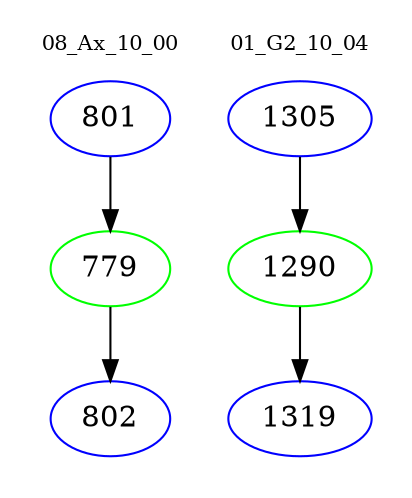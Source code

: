 digraph{
subgraph cluster_0 {
color = white
label = "08_Ax_10_00";
fontsize=10;
T0_801 [label="801", color="blue"]
T0_801 -> T0_779 [color="black"]
T0_779 [label="779", color="green"]
T0_779 -> T0_802 [color="black"]
T0_802 [label="802", color="blue"]
}
subgraph cluster_1 {
color = white
label = "01_G2_10_04";
fontsize=10;
T1_1305 [label="1305", color="blue"]
T1_1305 -> T1_1290 [color="black"]
T1_1290 [label="1290", color="green"]
T1_1290 -> T1_1319 [color="black"]
T1_1319 [label="1319", color="blue"]
}
}
